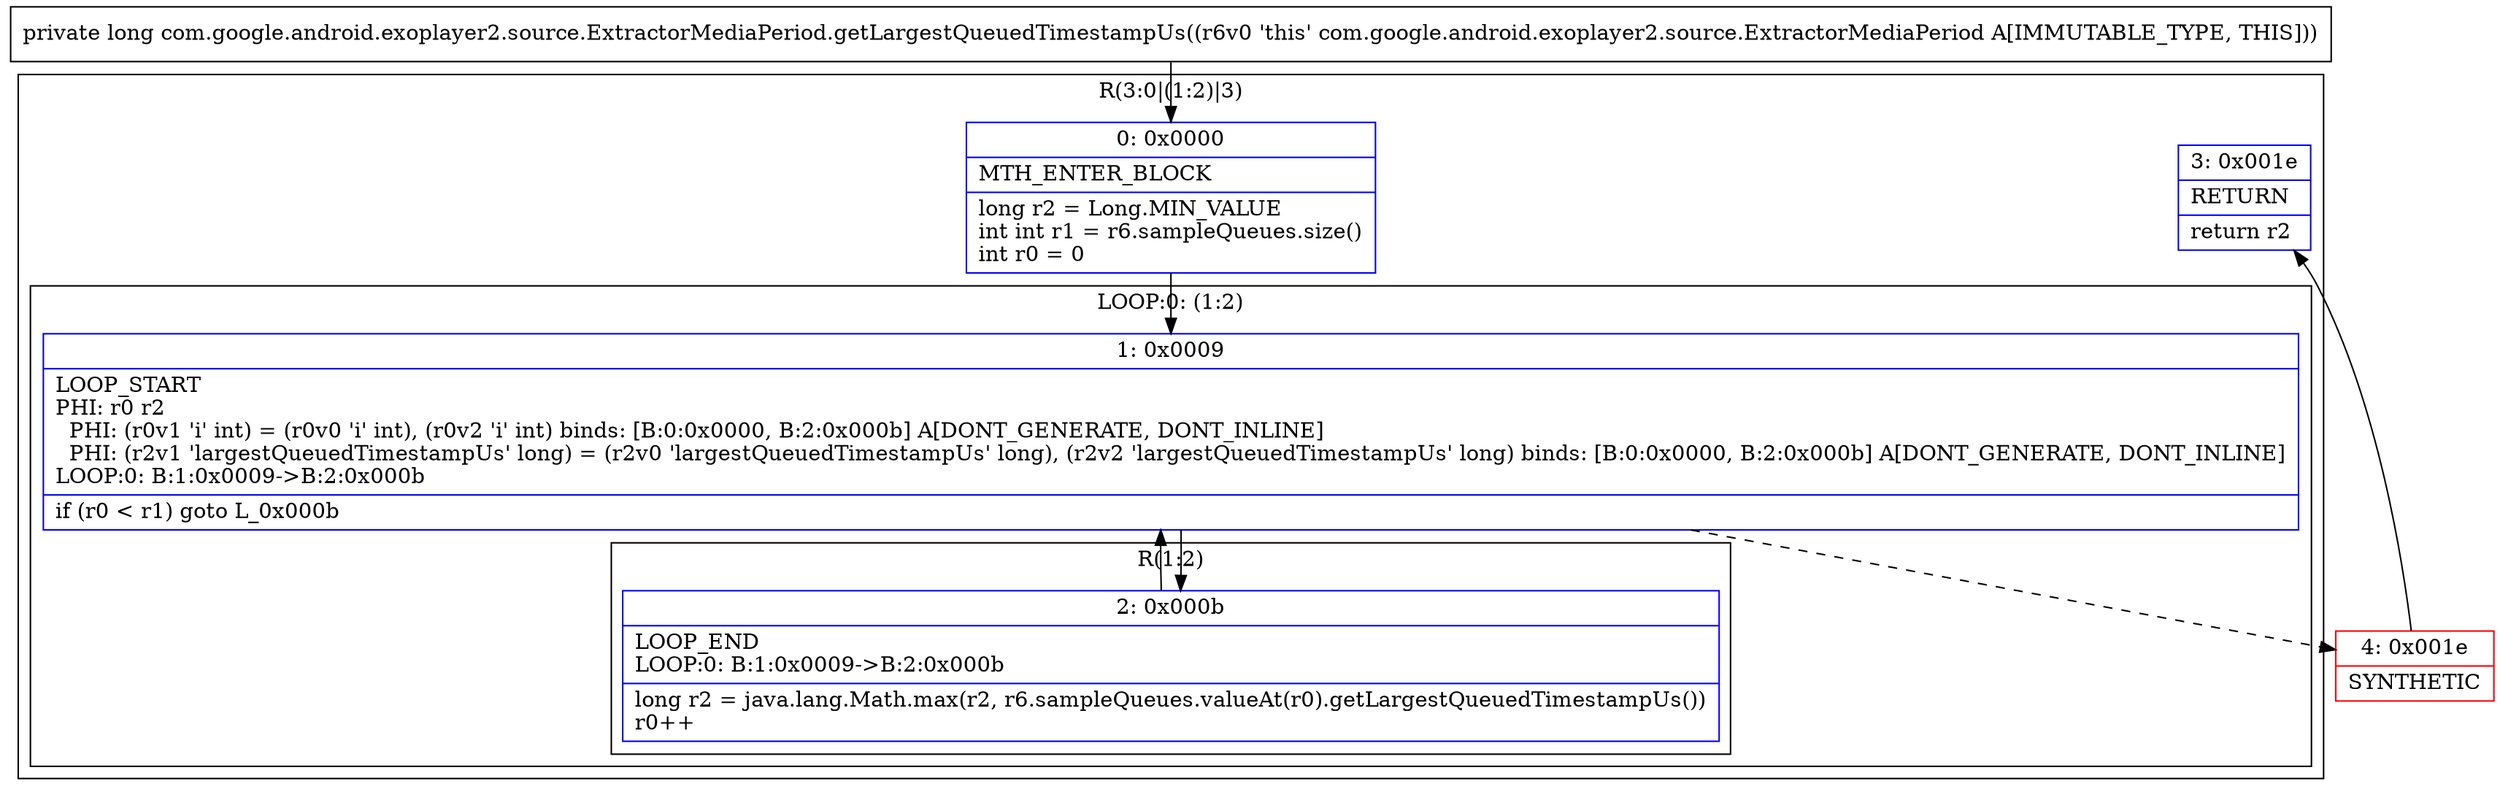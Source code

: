 digraph "CFG forcom.google.android.exoplayer2.source.ExtractorMediaPeriod.getLargestQueuedTimestampUs()J" {
subgraph cluster_Region_1413455066 {
label = "R(3:0|(1:2)|3)";
node [shape=record,color=blue];
Node_0 [shape=record,label="{0\:\ 0x0000|MTH_ENTER_BLOCK\l|long r2 = Long.MIN_VALUE\lint int r1 = r6.sampleQueues.size()\lint r0 = 0\l}"];
subgraph cluster_LoopRegion_2079329158 {
label = "LOOP:0: (1:2)";
node [shape=record,color=blue];
Node_1 [shape=record,label="{1\:\ 0x0009|LOOP_START\lPHI: r0 r2 \l  PHI: (r0v1 'i' int) = (r0v0 'i' int), (r0v2 'i' int) binds: [B:0:0x0000, B:2:0x000b] A[DONT_GENERATE, DONT_INLINE]\l  PHI: (r2v1 'largestQueuedTimestampUs' long) = (r2v0 'largestQueuedTimestampUs' long), (r2v2 'largestQueuedTimestampUs' long) binds: [B:0:0x0000, B:2:0x000b] A[DONT_GENERATE, DONT_INLINE]\lLOOP:0: B:1:0x0009\-\>B:2:0x000b\l|if (r0 \< r1) goto L_0x000b\l}"];
subgraph cluster_Region_1500340872 {
label = "R(1:2)";
node [shape=record,color=blue];
Node_2 [shape=record,label="{2\:\ 0x000b|LOOP_END\lLOOP:0: B:1:0x0009\-\>B:2:0x000b\l|long r2 = java.lang.Math.max(r2, r6.sampleQueues.valueAt(r0).getLargestQueuedTimestampUs())\lr0++\l}"];
}
}
Node_3 [shape=record,label="{3\:\ 0x001e|RETURN\l|return r2\l}"];
}
Node_4 [shape=record,color=red,label="{4\:\ 0x001e|SYNTHETIC\l}"];
MethodNode[shape=record,label="{private long com.google.android.exoplayer2.source.ExtractorMediaPeriod.getLargestQueuedTimestampUs((r6v0 'this' com.google.android.exoplayer2.source.ExtractorMediaPeriod A[IMMUTABLE_TYPE, THIS])) }"];
MethodNode -> Node_0;
Node_0 -> Node_1;
Node_1 -> Node_2;
Node_1 -> Node_4[style=dashed];
Node_2 -> Node_1;
Node_4 -> Node_3;
}

